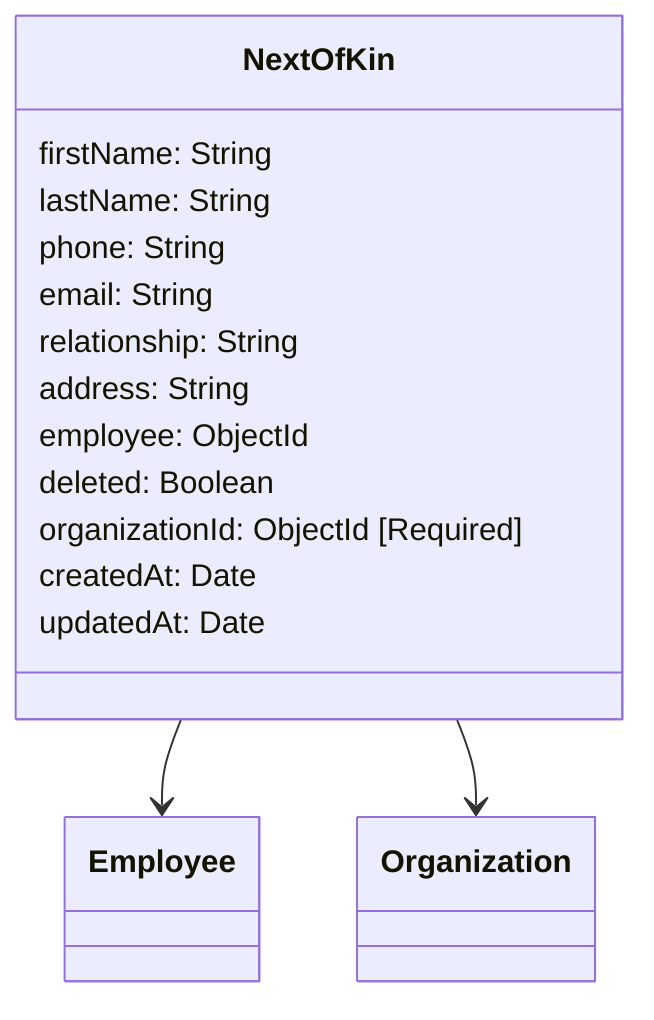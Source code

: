 classDiagram
  class NextOfKin {
    firstName: String
    lastName: String
    phone: String
    email: String
    relationship: String
    address: String
    employee: ObjectId
    deleted: Boolean
    organizationId: ObjectId [Required]
    createdAt: Date
    updatedAt: Date
  }

  NextOfKin --> Employee
  NextOfKin --> Organization